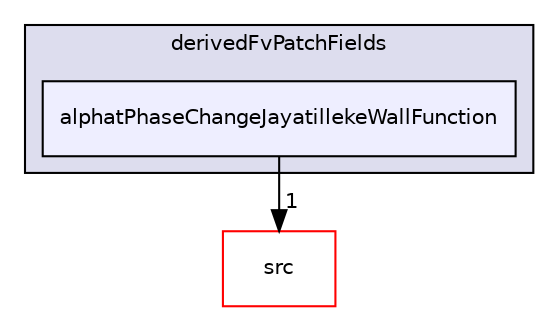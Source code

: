 digraph "applications/solvers/multiphase/reactingEulerFoam/reactingTwoPhaseEulerFoam/twoPhaseCompressibleTurbulenceModels/derivedFvPatchFields/alphatPhaseChangeJayatillekeWallFunction" {
  bgcolor=transparent;
  compound=true
  node [ fontsize="10", fontname="Helvetica"];
  edge [ labelfontsize="10", labelfontname="Helvetica"];
  subgraph clusterdir_b88983e2aa3a6d17224874e7059ed949 {
    graph [ bgcolor="#ddddee", pencolor="black", label="derivedFvPatchFields" fontname="Helvetica", fontsize="10", URL="dir_b88983e2aa3a6d17224874e7059ed949.html"]
  dir_a1523f9beb09174f39bc6144f58f8a15 [shape=box, label="alphatPhaseChangeJayatillekeWallFunction", style="filled", fillcolor="#eeeeff", pencolor="black", URL="dir_a1523f9beb09174f39bc6144f58f8a15.html"];
  }
  dir_68267d1309a1af8e8297ef4c3efbcdba [shape=box label="src" color="red" URL="dir_68267d1309a1af8e8297ef4c3efbcdba.html"];
  dir_a1523f9beb09174f39bc6144f58f8a15->dir_68267d1309a1af8e8297ef4c3efbcdba [headlabel="1", labeldistance=1.5 headhref="dir_000373_000737.html"];
}
